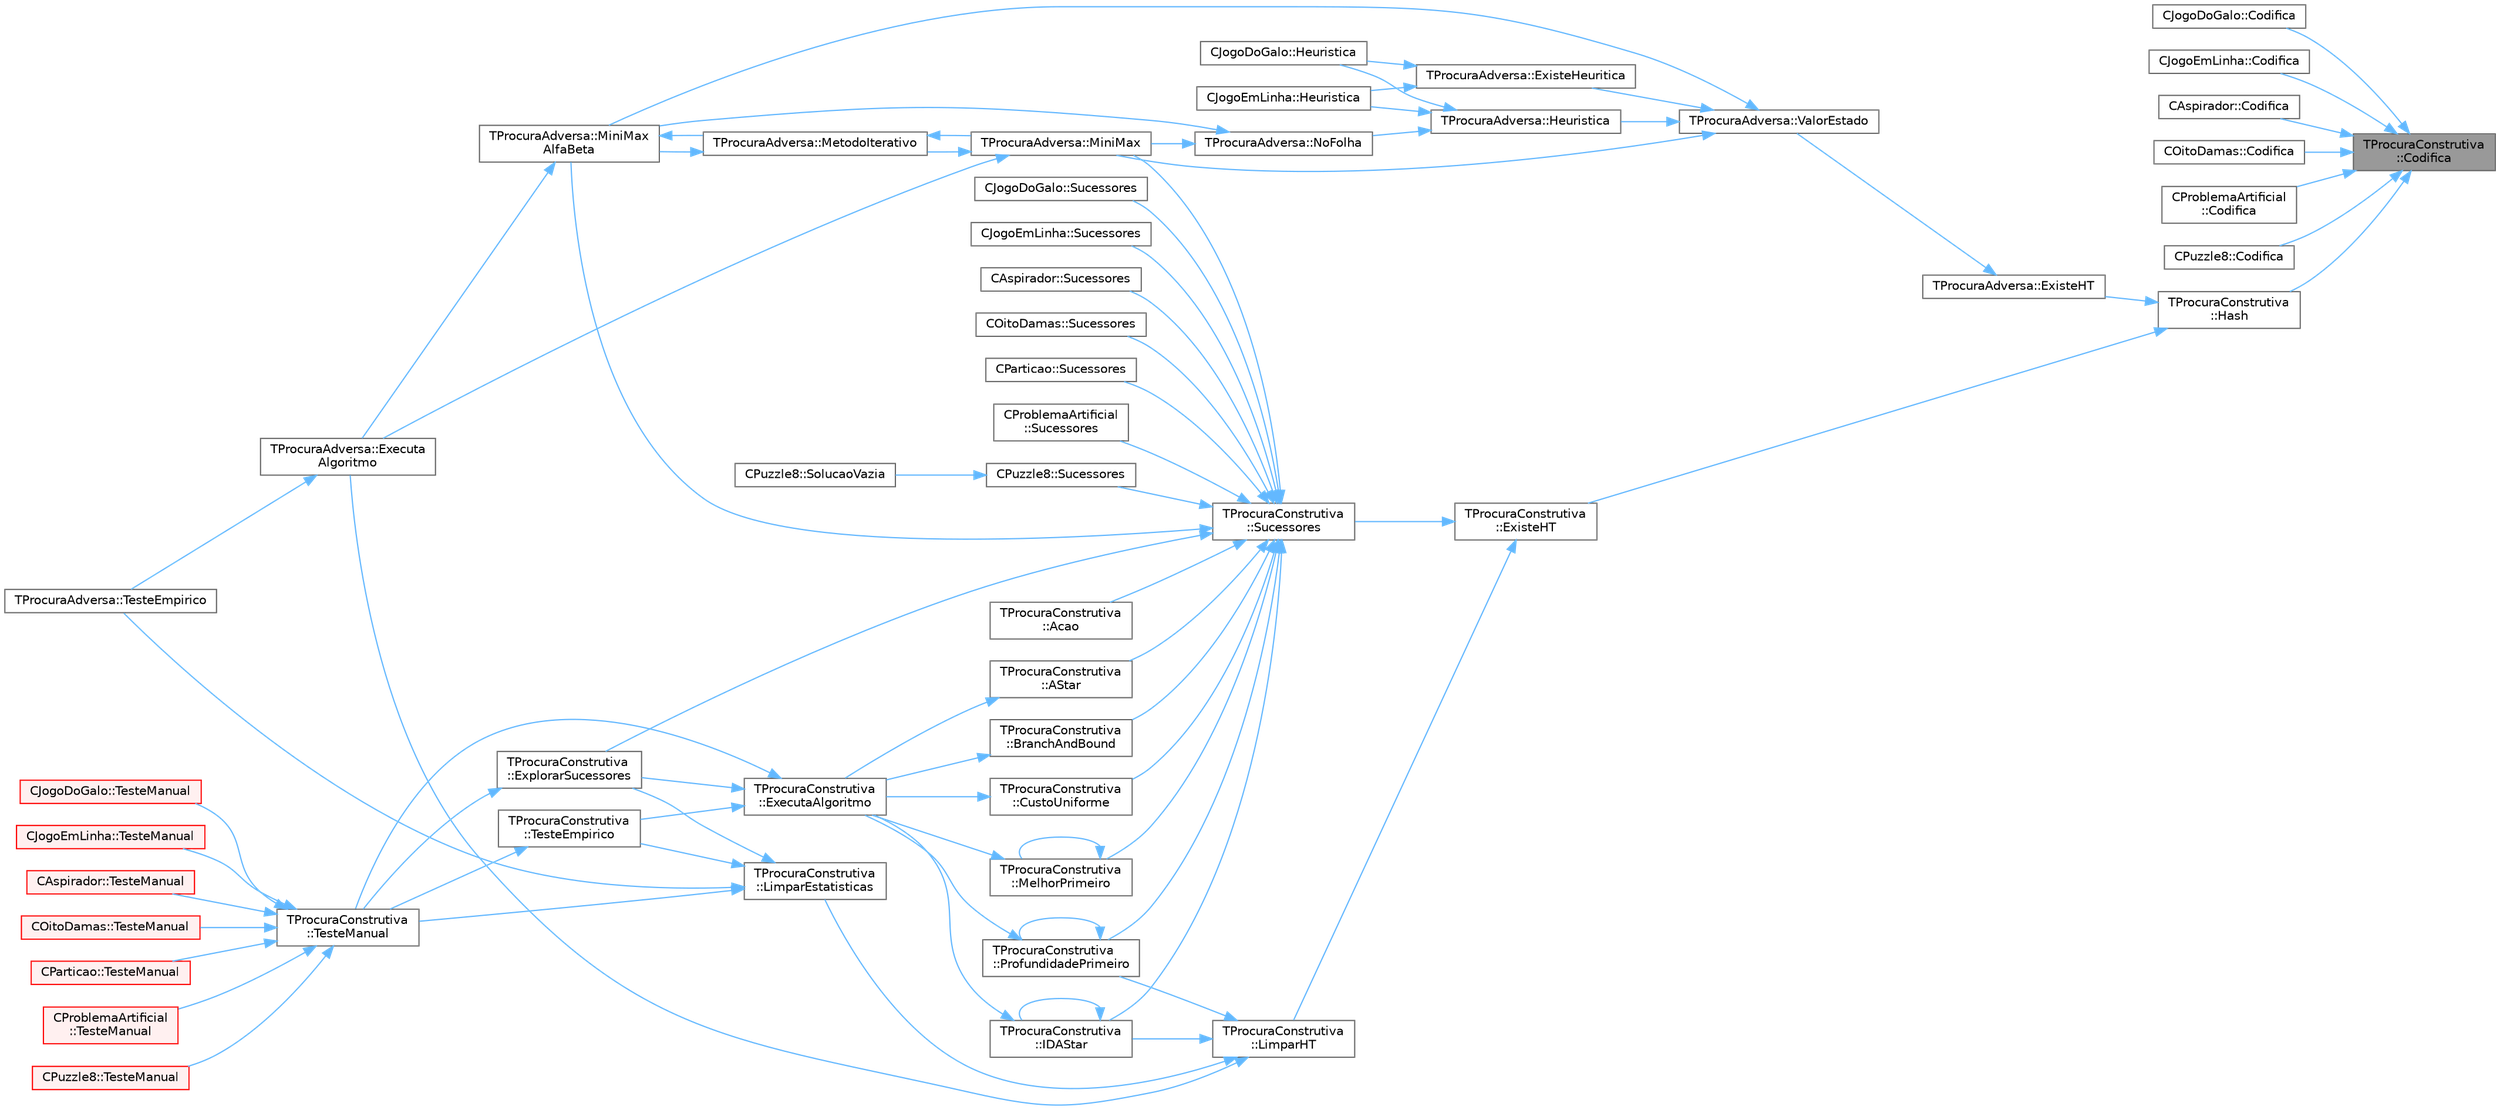 digraph "TProcuraConstrutiva::Codifica"
{
 // LATEX_PDF_SIZE
  bgcolor="transparent";
  edge [fontname=Helvetica,fontsize=10,labelfontname=Helvetica,labelfontsize=10];
  node [fontname=Helvetica,fontsize=10,shape=box,height=0.2,width=0.4];
  rankdir="RL";
  Node1 [id="Node000001",label="TProcuraConstrutiva\l::Codifica",height=0.2,width=0.4,color="gray40", fillcolor="grey60", style="filled", fontcolor="black",tooltip="Codifica o estado para um vetor de inteiros de 64 bits."];
  Node1 -> Node2 [id="edge78_Node000001_Node000002",dir="back",color="steelblue1",style="solid",tooltip=" "];
  Node2 [id="Node000002",label="CJogoDoGalo::Codifica",height=0.2,width=0.4,color="grey40", fillcolor="white", style="filled",URL="$classCJogoDoGalo.html#a64044d4cc95bb6795f37c94e04f23d98",tooltip="Codifica o estado para um vetor de inteiros de 64 bits."];
  Node1 -> Node3 [id="edge79_Node000001_Node000003",dir="back",color="steelblue1",style="solid",tooltip=" "];
  Node3 [id="Node000003",label="CJogoEmLinha::Codifica",height=0.2,width=0.4,color="grey40", fillcolor="white", style="filled",URL="$classCJogoEmLinha.html#a9c604cfb7ca0500e9f165a3a2b9b7a9d",tooltip="Codifica o estado para um vetor de inteiros de 64 bits."];
  Node1 -> Node4 [id="edge80_Node000001_Node000004",dir="back",color="steelblue1",style="solid",tooltip=" "];
  Node4 [id="Node000004",label="CAspirador::Codifica",height=0.2,width=0.4,color="grey40", fillcolor="white", style="filled",URL="$classCAspirador.html#a856e23c30c70be5345f56979b27fdc1d",tooltip="Codifica o estado para um vetor de inteiros de 64 bits."];
  Node1 -> Node5 [id="edge81_Node000001_Node000005",dir="back",color="steelblue1",style="solid",tooltip=" "];
  Node5 [id="Node000005",label="COitoDamas::Codifica",height=0.2,width=0.4,color="grey40", fillcolor="white", style="filled",URL="$classCOitoDamas.html#a0e4d6e25bdbccb703b39604d286e62bf",tooltip="Codifica o estado para um vetor de inteiros de 64 bits."];
  Node1 -> Node6 [id="edge82_Node000001_Node000006",dir="back",color="steelblue1",style="solid",tooltip=" "];
  Node6 [id="Node000006",label="CProblemaArtificial\l::Codifica",height=0.2,width=0.4,color="grey40", fillcolor="white", style="filled",URL="$classCProblemaArtificial.html#ab8d1a6b1cac40764804e09a3ff110b6e",tooltip="Codifica o estado para um vetor de inteiros de 64 bits."];
  Node1 -> Node7 [id="edge83_Node000001_Node000007",dir="back",color="steelblue1",style="solid",tooltip=" "];
  Node7 [id="Node000007",label="CPuzzle8::Codifica",height=0.2,width=0.4,color="grey40", fillcolor="white", style="filled",URL="$classCPuzzle8.html#a611b043ab56407d684e27508ef9287fa",tooltip="Codifica o estado para um vetor de inteiros de 64 bits."];
  Node1 -> Node8 [id="edge84_Node000001_Node000008",dir="back",color="steelblue1",style="solid",tooltip=" "];
  Node8 [id="Node000008",label="TProcuraConstrutiva\l::Hash",height=0.2,width=0.4,color="grey40", fillcolor="white", style="filled",URL="$classTProcuraConstrutiva.html#a70375188a6ee7775bc842a3e64f8e35c",tooltip=" "];
  Node8 -> Node9 [id="edge85_Node000008_Node000009",dir="back",color="steelblue1",style="solid",tooltip=" "];
  Node9 [id="Node000009",label="TProcuraAdversa::ExisteHT",height=0.2,width=0.4,color="grey40", fillcolor="white", style="filled",URL="$classTProcuraAdversa.html#ad01434aae577cafdb636f82ba2815215",tooltip=" "];
  Node9 -> Node10 [id="edge86_Node000009_Node000010",dir="back",color="steelblue1",style="solid",tooltip=" "];
  Node10 [id="Node000010",label="TProcuraAdversa::ValorEstado",height=0.2,width=0.4,color="grey40", fillcolor="white", style="filled",URL="$classTProcuraAdversa.html#a9c95c246b28345f0d515a9083ffd646d",tooltip="ler ou gravar o melhor valor conhecido"];
  Node10 -> Node11 [id="edge87_Node000010_Node000011",dir="back",color="steelblue1",style="solid",tooltip=" "];
  Node11 [id="Node000011",label="TProcuraAdversa::ExisteHeuritica",height=0.2,width=0.4,color="grey40", fillcolor="white", style="filled",URL="$classTProcuraAdversa.html#aab0860dd7b025e71049e204adb25df25",tooltip=" "];
  Node11 -> Node12 [id="edge88_Node000011_Node000012",dir="back",color="steelblue1",style="solid",tooltip=" "];
  Node12 [id="Node000012",label="CJogoDoGalo::Heuristica",height=0.2,width=0.4,color="grey40", fillcolor="white", style="filled",URL="$classCJogoDoGalo.html#a3563839d5ffc94973acee1a1783e3527",tooltip="Função para calcular quanto falta para o final, o valor da heurística."];
  Node11 -> Node13 [id="edge89_Node000011_Node000013",dir="back",color="steelblue1",style="solid",tooltip=" "];
  Node13 [id="Node000013",label="CJogoEmLinha::Heuristica",height=0.2,width=0.4,color="grey40", fillcolor="white", style="filled",URL="$classCJogoEmLinha.html#afe8d4a92e1840c1436c295c5a13760db",tooltip="Função para calcular quanto falta para o final, o valor da heurística."];
  Node10 -> Node14 [id="edge90_Node000010_Node000014",dir="back",color="steelblue1",style="solid",tooltip=" "];
  Node14 [id="Node000014",label="TProcuraAdversa::Heuristica",height=0.2,width=0.4,color="grey40", fillcolor="white", style="filled",URL="$classTProcuraAdversa.html#a75e148ba0a922339333940828366aed6",tooltip="chamar após calcular a heurística (grava o valor, dependendo da parametrização)"];
  Node14 -> Node12 [id="edge91_Node000014_Node000012",dir="back",color="steelblue1",style="solid",tooltip=" "];
  Node14 -> Node13 [id="edge92_Node000014_Node000013",dir="back",color="steelblue1",style="solid",tooltip=" "];
  Node14 -> Node15 [id="edge93_Node000014_Node000015",dir="back",color="steelblue1",style="solid",tooltip=" "];
  Node15 [id="Node000015",label="TProcuraAdversa::NoFolha",height=0.2,width=0.4,color="grey40", fillcolor="white", style="filled",URL="$classTProcuraAdversa.html#a01ed7d4718647eb52723ecffaf68aa4b",tooltip="fim da procura, por corte de nível (ou não haver sucessores), retornar heurística"];
  Node15 -> Node16 [id="edge94_Node000015_Node000016",dir="back",color="steelblue1",style="solid",tooltip=" "];
  Node16 [id="Node000016",label="TProcuraAdversa::MiniMax",height=0.2,width=0.4,color="grey40", fillcolor="white", style="filled",URL="$classTProcuraAdversa.html#a4d8542bcb03f17da8aa3038384104f24",tooltip="retorna o valor do estado actual, apos procura de profundidade nivel"];
  Node16 -> Node17 [id="edge95_Node000016_Node000017",dir="back",color="steelblue1",style="solid",tooltip=" "];
  Node17 [id="Node000017",label="TProcuraAdversa::Executa\lAlgoritmo",height=0.2,width=0.4,color="grey40", fillcolor="white", style="filled",URL="$classTProcuraAdversa.html#aff6f48defaa10c14d160ac3990fd029b",tooltip="Executa o algoritmo com os parametros atuais."];
  Node17 -> Node18 [id="edge96_Node000017_Node000018",dir="back",color="steelblue1",style="solid",tooltip=" "];
  Node18 [id="Node000018",label="TProcuraAdversa::TesteEmpirico",height=0.2,width=0.4,color="grey40", fillcolor="white", style="filled",URL="$classTProcuraAdversa.html#ae849ba1f915dc5e0875faa281ba4bdbb",tooltip="Executa testes empíricos, em todas as configurações guardadas, nas instâncias selecionadas."];
  Node16 -> Node19 [id="edge97_Node000016_Node000019",dir="back",color="steelblue1",style="solid",tooltip=" "];
  Node19 [id="Node000019",label="TProcuraAdversa::MetodoIterativo",height=0.2,width=0.4,color="grey40", fillcolor="white", style="filled",URL="$classTProcuraAdversa.html#a7c4153974c32753901326271fee90197",tooltip="iteração, aumentando o nível progressivamente"];
  Node19 -> Node16 [id="edge98_Node000019_Node000016",dir="back",color="steelblue1",style="solid",tooltip=" "];
  Node19 -> Node20 [id="edge99_Node000019_Node000020",dir="back",color="steelblue1",style="solid",tooltip=" "];
  Node20 [id="Node000020",label="TProcuraAdversa::MiniMax\lAlfaBeta",height=0.2,width=0.4,color="grey40", fillcolor="white", style="filled",URL="$classTProcuraAdversa.html#adb3f857b1c8b3ee26682e335dc6ed601",tooltip="retorna o valor do estado actual, apos procura de profundidade nivel. Idêntico a MiniMax"];
  Node20 -> Node17 [id="edge100_Node000020_Node000017",dir="back",color="steelblue1",style="solid",tooltip=" "];
  Node20 -> Node19 [id="edge101_Node000020_Node000019",dir="back",color="steelblue1",style="solid",tooltip=" "];
  Node15 -> Node20 [id="edge102_Node000015_Node000020",dir="back",color="steelblue1",style="solid",tooltip=" "];
  Node10 -> Node16 [id="edge103_Node000010_Node000016",dir="back",color="steelblue1",style="solid",tooltip=" "];
  Node10 -> Node20 [id="edge104_Node000010_Node000020",dir="back",color="steelblue1",style="solid",tooltip=" "];
  Node8 -> Node21 [id="edge105_Node000008_Node000021",dir="back",color="steelblue1",style="solid",tooltip=" "];
  Node21 [id="Node000021",label="TProcuraConstrutiva\l::ExisteHT",height=0.2,width=0.4,color="grey40", fillcolor="white", style="filled",URL="$classTProcuraConstrutiva.html#ad7857beab462b4b09a37e70cc9c787ac",tooltip=" "];
  Node21 -> Node22 [id="edge106_Node000021_Node000022",dir="back",color="steelblue1",style="solid",tooltip=" "];
  Node22 [id="Node000022",label="TProcuraConstrutiva\l::LimparHT",height=0.2,width=0.4,color="grey40", fillcolor="white", style="filled",URL="$classTProcuraConstrutiva.html#a8b500987c88352d27a68200454cc3c8c",tooltip=" "];
  Node22 -> Node17 [id="edge107_Node000022_Node000017",dir="back",color="steelblue1",style="solid",tooltip=" "];
  Node22 -> Node23 [id="edge108_Node000022_Node000023",dir="back",color="steelblue1",style="solid",tooltip=" "];
  Node23 [id="Node000023",label="TProcuraConstrutiva\l::IDAStar",height=0.2,width=0.4,color="grey40", fillcolor="white", style="filled",URL="$group__ProcurasInformadas.html#gae77f9608e7988052377d7025bee7c4e8",tooltip="Executa a procura IDA*, algoritmo informado."];
  Node23 -> Node24 [id="edge109_Node000023_Node000024",dir="back",color="steelblue1",style="solid",tooltip=" "];
  Node24 [id="Node000024",label="TProcuraConstrutiva\l::ExecutaAlgoritmo",height=0.2,width=0.4,color="grey40", fillcolor="white", style="filled",URL="$group__RedefinicaoOpcional.html#gae52871eb18c8ae656a2174acf43b3bb3",tooltip="Executa o algoritmo com os parametros atuais."];
  Node24 -> Node25 [id="edge110_Node000024_Node000025",dir="back",color="steelblue1",style="solid",tooltip=" "];
  Node25 [id="Node000025",label="TProcuraConstrutiva\l::ExplorarSucessores",height=0.2,width=0.4,color="grey40", fillcolor="white", style="filled",URL="$classTProcuraConstrutiva.html#ab5639efca5e48b564a8bdd9ec23a8955",tooltip=" "];
  Node25 -> Node26 [id="edge111_Node000025_Node000026",dir="back",color="steelblue1",style="solid",tooltip=" "];
  Node26 [id="Node000026",label="TProcuraConstrutiva\l::TesteManual",height=0.2,width=0.4,color="grey40", fillcolor="white", style="filled",URL="$group__RedefinicaoMandatoria.html#ga843a501e25cbaff7eb51d8d29995be3a",tooltip="Inicializa a interação com o utilizador."];
  Node26 -> Node27 [id="edge112_Node000026_Node000027",dir="back",color="steelblue1",style="solid",tooltip=" "];
  Node27 [id="Node000027",label="CJogoDoGalo::TesteManual",height=0.2,width=0.4,color="red", fillcolor="#FFF0F0", style="filled",URL="$classCJogoDoGalo.html#a113984a3801a93ebce61e0a700a413ab",tooltip="Inicializa a interação com o utilizador."];
  Node26 -> Node29 [id="edge113_Node000026_Node000029",dir="back",color="steelblue1",style="solid",tooltip=" "];
  Node29 [id="Node000029",label="CJogoEmLinha::TesteManual",height=0.2,width=0.4,color="red", fillcolor="#FFF0F0", style="filled",URL="$classCJogoEmLinha.html#ad289e94136b44c9e3e942acf64ff0449",tooltip="Inicializa a interação com o utilizador."];
  Node26 -> Node30 [id="edge114_Node000026_Node000030",dir="back",color="steelblue1",style="solid",tooltip=" "];
  Node30 [id="Node000030",label="CAspirador::TesteManual",height=0.2,width=0.4,color="red", fillcolor="#FFF0F0", style="filled",URL="$classCAspirador.html#a718c8187439940dec18a46a9e9e024e3",tooltip="Inicializa a interação com o utilizador."];
  Node26 -> Node32 [id="edge115_Node000026_Node000032",dir="back",color="steelblue1",style="solid",tooltip=" "];
  Node32 [id="Node000032",label="COitoDamas::TesteManual",height=0.2,width=0.4,color="red", fillcolor="#FFF0F0", style="filled",URL="$classCOitoDamas.html#a0fb443165d257ac17fc8cf5bc870404d",tooltip="Inicializa a interação com o utilizador."];
  Node26 -> Node33 [id="edge116_Node000026_Node000033",dir="back",color="steelblue1",style="solid",tooltip=" "];
  Node33 [id="Node000033",label="CParticao::TesteManual",height=0.2,width=0.4,color="red", fillcolor="#FFF0F0", style="filled",URL="$classCParticao.html#aa4d328b9944991f3fc52ce0726111865",tooltip="Inicializa a interação com o utilizador."];
  Node26 -> Node34 [id="edge117_Node000026_Node000034",dir="back",color="steelblue1",style="solid",tooltip=" "];
  Node34 [id="Node000034",label="CProblemaArtificial\l::TesteManual",height=0.2,width=0.4,color="red", fillcolor="#FFF0F0", style="filled",URL="$classCProblemaArtificial.html#abaad629eb538177261df40e1e27e92ed",tooltip="Inicializa a interação com o utilizador."];
  Node26 -> Node35 [id="edge118_Node000026_Node000035",dir="back",color="steelblue1",style="solid",tooltip=" "];
  Node35 [id="Node000035",label="CPuzzle8::TesteManual",height=0.2,width=0.4,color="red", fillcolor="#FFF0F0", style="filled",URL="$classCPuzzle8.html#a06d2a8f5d7e3670eb6ee75d7a72b0265",tooltip="Inicializa a interação com o utilizador."];
  Node24 -> Node36 [id="edge119_Node000024_Node000036",dir="back",color="steelblue1",style="solid",tooltip=" "];
  Node36 [id="Node000036",label="TProcuraConstrutiva\l::TesteEmpirico",height=0.2,width=0.4,color="grey40", fillcolor="white", style="filled",URL="$group__RedefinicaoOpcional.html#gab2fca28035f165ce7c1d40acbfc8c971",tooltip="Executa testes empíricos, em todas as configurações guardadas, nas instâncias selecionadas."];
  Node36 -> Node26 [id="edge120_Node000036_Node000026",dir="back",color="steelblue1",style="solid",tooltip=" "];
  Node24 -> Node26 [id="edge121_Node000024_Node000026",dir="back",color="steelblue1",style="solid",tooltip=" "];
  Node23 -> Node23 [id="edge122_Node000023_Node000023",dir="back",color="steelblue1",style="solid",tooltip=" "];
  Node22 -> Node37 [id="edge123_Node000022_Node000037",dir="back",color="steelblue1",style="solid",tooltip=" "];
  Node37 [id="Node000037",label="TProcuraConstrutiva\l::LimparEstatisticas",height=0.2,width=0.4,color="grey40", fillcolor="white", style="filled",URL="$classTProcuraConstrutiva.html#ae254bbde1b2e36391d575fc2836fea7f",tooltip=" "];
  Node37 -> Node25 [id="edge124_Node000037_Node000025",dir="back",color="steelblue1",style="solid",tooltip=" "];
  Node37 -> Node18 [id="edge125_Node000037_Node000018",dir="back",color="steelblue1",style="solid",tooltip=" "];
  Node37 -> Node36 [id="edge126_Node000037_Node000036",dir="back",color="steelblue1",style="solid",tooltip=" "];
  Node37 -> Node26 [id="edge127_Node000037_Node000026",dir="back",color="steelblue1",style="solid",tooltip=" "];
  Node22 -> Node38 [id="edge128_Node000022_Node000038",dir="back",color="steelblue1",style="solid",tooltip=" "];
  Node38 [id="Node000038",label="TProcuraConstrutiva\l::ProfundidadePrimeiro",height=0.2,width=0.4,color="grey40", fillcolor="white", style="filled",URL="$group__ProcurasCegas.html#gaf00d9776f6b25d56138efb6725b86228",tooltip="Executa a procura em profundidade primeiro, algoritmo cego."];
  Node38 -> Node24 [id="edge129_Node000038_Node000024",dir="back",color="steelblue1",style="solid",tooltip=" "];
  Node38 -> Node38 [id="edge130_Node000038_Node000038",dir="back",color="steelblue1",style="solid",tooltip=" "];
  Node21 -> Node39 [id="edge131_Node000021_Node000039",dir="back",color="steelblue1",style="solid",tooltip=" "];
  Node39 [id="Node000039",label="TProcuraConstrutiva\l::Sucessores",height=0.2,width=0.4,color="grey40", fillcolor="white", style="filled",URL="$group__RedefinicaoMandatoria.html#ga0a13570d2f5a21296e3c10c2780e170c",tooltip="Coloca em sucessores a lista de estados sucessores."];
  Node39 -> Node40 [id="edge132_Node000039_Node000040",dir="back",color="steelblue1",style="solid",tooltip=" "];
  Node40 [id="Node000040",label="TProcuraConstrutiva\l::Acao",height=0.2,width=0.4,color="grey40", fillcolor="white", style="filled",URL="$group__RedefinicaoOpcional.html#gacccf4fbb52126ba19bfc456c0c6d5214",tooltip="Executa a ação (movimento, passo, jogada, lance, etc.) no estado atual."];
  Node39 -> Node41 [id="edge133_Node000039_Node000041",dir="back",color="steelblue1",style="solid",tooltip=" "];
  Node41 [id="Node000041",label="TProcuraConstrutiva\l::AStar",height=0.2,width=0.4,color="grey40", fillcolor="white", style="filled",URL="$group__ProcurasInformadas.html#ga37dd78e1a9a6742700728135f81964b4",tooltip="Executa a procura A*, algoritmo informado."];
  Node41 -> Node24 [id="edge134_Node000041_Node000024",dir="back",color="steelblue1",style="solid",tooltip=" "];
  Node39 -> Node42 [id="edge135_Node000039_Node000042",dir="back",color="steelblue1",style="solid",tooltip=" "];
  Node42 [id="Node000042",label="TProcuraConstrutiva\l::BranchAndBound",height=0.2,width=0.4,color="grey40", fillcolor="white", style="filled",URL="$group__ProcurasInformadas.html#gafe804dbf6cabda9e627500c2d4f8aafd",tooltip="Executa o algoritmo Branch-and-Bound, um algoritmo informado."];
  Node42 -> Node24 [id="edge136_Node000042_Node000024",dir="back",color="steelblue1",style="solid",tooltip=" "];
  Node39 -> Node43 [id="edge137_Node000039_Node000043",dir="back",color="steelblue1",style="solid",tooltip=" "];
  Node43 [id="Node000043",label="TProcuraConstrutiva\l::CustoUniforme",height=0.2,width=0.4,color="grey40", fillcolor="white", style="filled",URL="$group__ProcurasCegas.html#ga2343fafdecfd55b69c0ffb71e8f9426b",tooltip="Executa a procura por custo uniforme, algoritmo cego."];
  Node43 -> Node24 [id="edge138_Node000043_Node000024",dir="back",color="steelblue1",style="solid",tooltip=" "];
  Node39 -> Node25 [id="edge139_Node000039_Node000025",dir="back",color="steelblue1",style="solid",tooltip=" "];
  Node39 -> Node23 [id="edge140_Node000039_Node000023",dir="back",color="steelblue1",style="solid",tooltip=" "];
  Node39 -> Node44 [id="edge141_Node000039_Node000044",dir="back",color="steelblue1",style="solid",tooltip=" "];
  Node44 [id="Node000044",label="TProcuraConstrutiva\l::MelhorPrimeiro",height=0.2,width=0.4,color="grey40", fillcolor="white", style="filled",URL="$group__ProcurasInformadas.html#gaebb84182343041bc276e4ceceb4b13aa",tooltip="Executa a procura melhor primeiro, algoritmo informado."];
  Node44 -> Node24 [id="edge142_Node000044_Node000024",dir="back",color="steelblue1",style="solid",tooltip=" "];
  Node44 -> Node44 [id="edge143_Node000044_Node000044",dir="back",color="steelblue1",style="solid",tooltip=" "];
  Node39 -> Node16 [id="edge144_Node000039_Node000016",dir="back",color="steelblue1",style="solid",tooltip=" "];
  Node39 -> Node20 [id="edge145_Node000039_Node000020",dir="back",color="steelblue1",style="solid",tooltip=" "];
  Node39 -> Node38 [id="edge146_Node000039_Node000038",dir="back",color="steelblue1",style="solid",tooltip=" "];
  Node39 -> Node45 [id="edge147_Node000039_Node000045",dir="back",color="steelblue1",style="solid",tooltip=" "];
  Node45 [id="Node000045",label="CJogoDoGalo::Sucessores",height=0.2,width=0.4,color="grey40", fillcolor="white", style="filled",URL="$classCJogoDoGalo.html#a00004ccf1fa3974c67e655291db65cfb",tooltip="Coloca em sucessores a lista de estados sucessores."];
  Node39 -> Node46 [id="edge148_Node000039_Node000046",dir="back",color="steelblue1",style="solid",tooltip=" "];
  Node46 [id="Node000046",label="CJogoEmLinha::Sucessores",height=0.2,width=0.4,color="grey40", fillcolor="white", style="filled",URL="$classCJogoEmLinha.html#a0fbafadc8f5d1b1ed8aa3ddde563285b",tooltip="Coloca em sucessores a lista de estados sucessores."];
  Node39 -> Node47 [id="edge149_Node000039_Node000047",dir="back",color="steelblue1",style="solid",tooltip=" "];
  Node47 [id="Node000047",label="CAspirador::Sucessores",height=0.2,width=0.4,color="grey40", fillcolor="white", style="filled",URL="$classCAspirador.html#ac28dba7dd58b76f9d16f44ebac66fab8",tooltip="Coloca em sucessores a lista de estados sucessores."];
  Node39 -> Node48 [id="edge150_Node000039_Node000048",dir="back",color="steelblue1",style="solid",tooltip=" "];
  Node48 [id="Node000048",label="COitoDamas::Sucessores",height=0.2,width=0.4,color="grey40", fillcolor="white", style="filled",URL="$classCOitoDamas.html#ab384df7572c5a6e34ffe28b346aaf517",tooltip="Coloca em sucessores a lista de estados sucessores."];
  Node39 -> Node49 [id="edge151_Node000039_Node000049",dir="back",color="steelblue1",style="solid",tooltip=" "];
  Node49 [id="Node000049",label="CParticao::Sucessores",height=0.2,width=0.4,color="grey40", fillcolor="white", style="filled",URL="$classCParticao.html#a5c6104354972acf2f6ed3d8ff7a8b98c",tooltip="Coloca em sucessores a lista de estados sucessores."];
  Node39 -> Node50 [id="edge152_Node000039_Node000050",dir="back",color="steelblue1",style="solid",tooltip=" "];
  Node50 [id="Node000050",label="CProblemaArtificial\l::Sucessores",height=0.2,width=0.4,color="grey40", fillcolor="white", style="filled",URL="$classCProblemaArtificial.html#a8ecd3995c8ce751d5da10cc20709175c",tooltip="Coloca em sucessores a lista de estados sucessores."];
  Node39 -> Node51 [id="edge153_Node000039_Node000051",dir="back",color="steelblue1",style="solid",tooltip=" "];
  Node51 [id="Node000051",label="CPuzzle8::Sucessores",height=0.2,width=0.4,color="grey40", fillcolor="white", style="filled",URL="$classCPuzzle8.html#a65dd2ff8c163c5542a12b2213c2fd12a",tooltip="Coloca em sucessores a lista de estados sucessores."];
  Node51 -> Node52 [id="edge154_Node000051_Node000052",dir="back",color="steelblue1",style="solid",tooltip=" "];
  Node52 [id="Node000052",label="CPuzzle8::SolucaoVazia",height=0.2,width=0.4,color="grey40", fillcolor="white", style="filled",URL="$classCPuzzle8.html#a9cf95b2a057f5368736e503565fad846",tooltip="Coloca o objecto no estado inicial da procura."];
}
